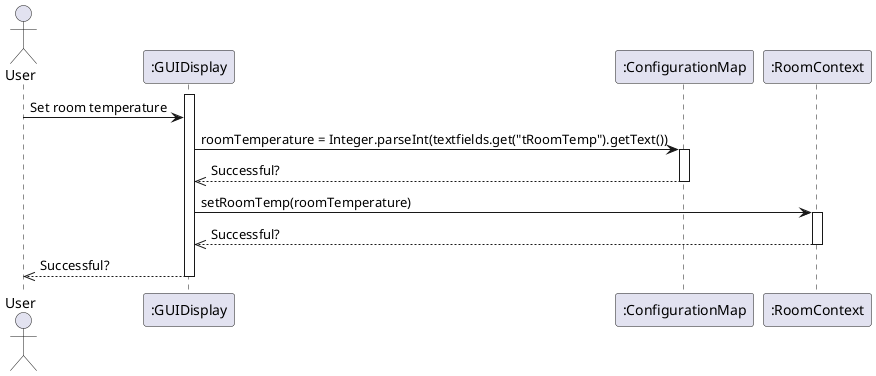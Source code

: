 @startuml
Actor User

activate ":GUIDisplay"
User -> ":GUIDisplay" : Set room temperature

":GUIDisplay" -> ":ConfigurationMap" : roomTemperature = Integer.parseInt(textfields.get("tRoomTemp").getText())
activate ":ConfigurationMap"
":ConfigurationMap" -->> ":GUIDisplay": Successful?
deactivate ":ConfigurationMap"

":GUIDisplay" -> ":RoomContext": setRoomTemp(roomTemperature)
activate ":RoomContext"

":RoomContext" -->> ":GUIDisplay" : Successful?
deactivate ":RoomContext"
":GUIDisplay" -->> User : Successful?
deactivate ":GUIDisplay"
@enduml